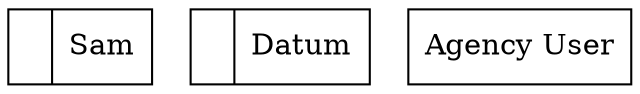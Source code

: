 digraph dfd2{ 
node[shape=record]
200 [label="<f0>  |<f1> Sam " ];
201 [label="<f0>  |<f1> Datum " ];
202 [label="Agency User" shape=box];
}